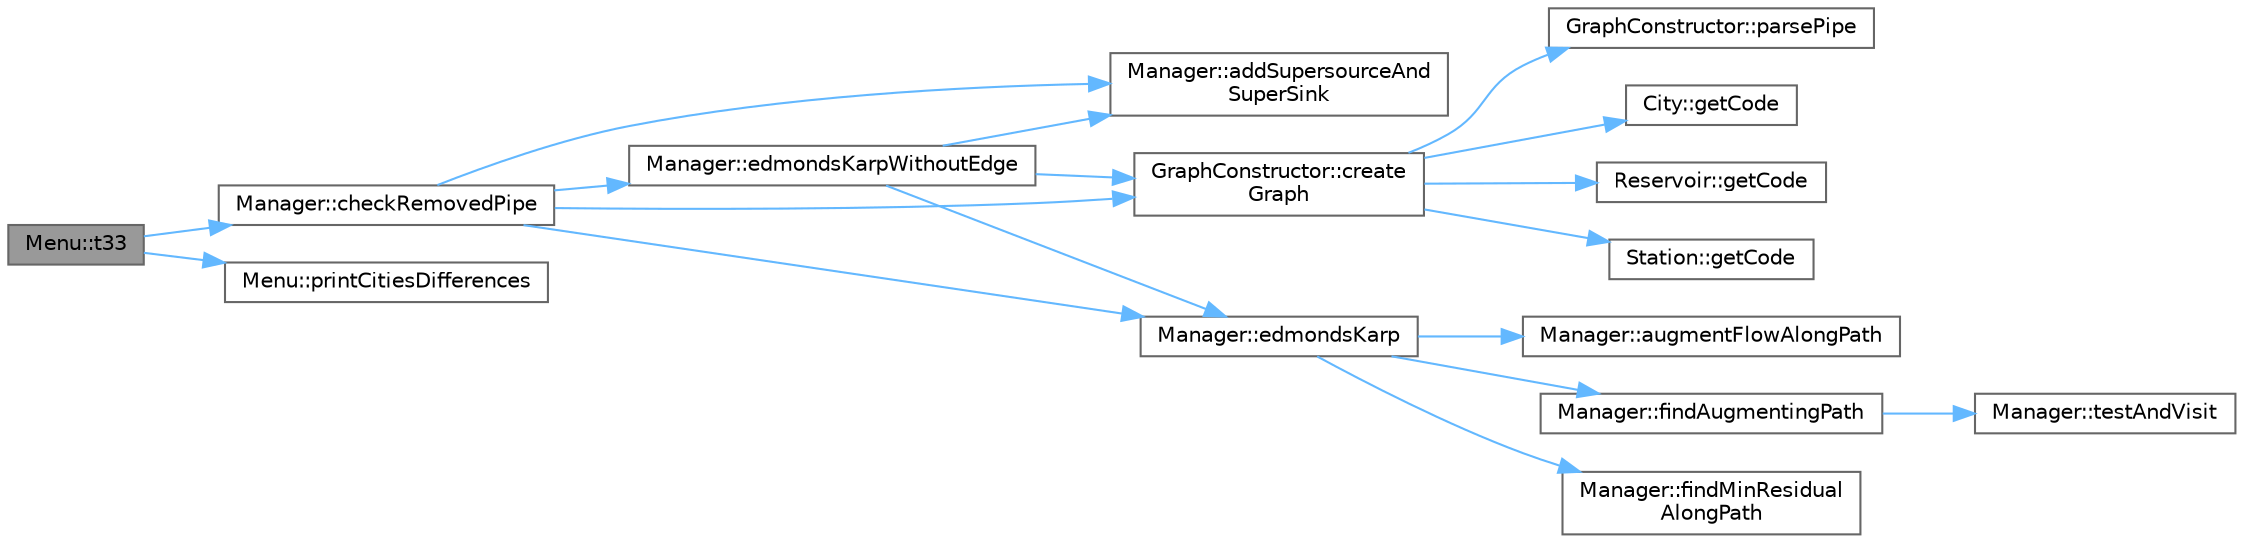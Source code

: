 digraph "Menu::t33"
{
 // LATEX_PDF_SIZE
  bgcolor="transparent";
  edge [fontname=Helvetica,fontsize=10,labelfontname=Helvetica,labelfontsize=10];
  node [fontname=Helvetica,fontsize=10,shape=box,height=0.2,width=0.4];
  rankdir="LR";
  Node1 [label="Menu::t33",height=0.2,width=0.4,color="gray40", fillcolor="grey60", style="filled", fontcolor="black",tooltip="Performs task T3.2."];
  Node1 -> Node2 [color="steelblue1",style="solid"];
  Node2 [label="Manager::checkRemovedPipe",height=0.2,width=0.4,color="grey40", fillcolor="white", style="filled",URL="$class_manager.html#aea133665b7816f418ce75bc97136388a",tooltip="Checks the differences between the total edmonds karp and the edmonds karp with a deactivate edge."];
  Node2 -> Node3 [color="steelblue1",style="solid"];
  Node3 [label="Manager::addSupersourceAnd\lSuperSink",height=0.2,width=0.4,color="grey40", fillcolor="white", style="filled",URL="$class_manager.html#a7e637a1045d3ec654d58c4dbfe688484",tooltip="Adds a supersource and supersink to the graph. Connects supersource to each reservoir...."];
  Node2 -> Node4 [color="steelblue1",style="solid"];
  Node4 [label="GraphConstructor::create\lGraph",height=0.2,width=0.4,color="grey40", fillcolor="white", style="filled",URL="$class_graph_constructor.html#adb7115eb34116290e3b6d4afdb39003a",tooltip="Creates a graph based on the provided data files."];
  Node4 -> Node5 [color="steelblue1",style="solid"];
  Node5 [label="City::getCode",height=0.2,width=0.4,color="grey40", fillcolor="white", style="filled",URL="$class_city.html#a16825c4047ba8d1d516e7c537a472dd4",tooltip=" "];
  Node4 -> Node6 [color="steelblue1",style="solid"];
  Node6 [label="Reservoir::getCode",height=0.2,width=0.4,color="grey40", fillcolor="white", style="filled",URL="$class_reservoir.html#ac643ed1efe410c6fb2478cc79c315dfe",tooltip="Getter for the code of the reservoir."];
  Node4 -> Node7 [color="steelblue1",style="solid"];
  Node7 [label="Station::getCode",height=0.2,width=0.4,color="grey40", fillcolor="white", style="filled",URL="$class_station.html#acfc25745a46db3a0726db3826f0ff769",tooltip="Getter for the code of the station."];
  Node4 -> Node8 [color="steelblue1",style="solid"];
  Node8 [label="GraphConstructor::parsePipe",height=0.2,width=0.4,color="grey40", fillcolor="white", style="filled",URL="$class_graph_constructor.html#add5afe87a17733add99ad0b111879c80",tooltip="Parses a line of input to extract pipe data."];
  Node2 -> Node9 [color="steelblue1",style="solid"];
  Node9 [label="Manager::edmondsKarp",height=0.2,width=0.4,color="grey40", fillcolor="white", style="filled",URL="$class_manager.html#a8848d3a6bf7b034bde022ffa2e79ab3d",tooltip="Applies the Edmonds-Karp algorithm to find maximum flow from a source to a target."];
  Node9 -> Node10 [color="steelblue1",style="solid"];
  Node10 [label="Manager::augmentFlowAlongPath",height=0.2,width=0.4,color="grey40", fillcolor="white", style="filled",URL="$class_manager.html#a4ebb315ef3933000a9db0c35b228ec67",tooltip="Augments flow along the augmenting path."];
  Node9 -> Node11 [color="steelblue1",style="solid"];
  Node11 [label="Manager::findAugmentingPath",height=0.2,width=0.4,color="grey40", fillcolor="white", style="filled",URL="$class_manager.html#a6a54798647865d63c64f970ae06590f4",tooltip="Finds an augmenting path in the graph using BFS."];
  Node11 -> Node12 [color="steelblue1",style="solid"];
  Node12 [label="Manager::testAndVisit",height=0.2,width=0.4,color="grey40", fillcolor="white", style="filled",URL="$class_manager.html#a85f990f3fd0076ff605468151b85a604",tooltip="Tests and visits a vertex during BFS traversal for finding augmenting paths."];
  Node9 -> Node13 [color="steelblue1",style="solid"];
  Node13 [label="Manager::findMinResidual\lAlongPath",height=0.2,width=0.4,color="grey40", fillcolor="white", style="filled",URL="$class_manager.html#a02275edbc972be15e9cf6d78dcdca993",tooltip="Finds the minimum residual capacity along the augmenting path."];
  Node2 -> Node14 [color="steelblue1",style="solid"];
  Node14 [label="Manager::edmondsKarpWithoutEdge",height=0.2,width=0.4,color="grey40", fillcolor="white", style="filled",URL="$class_manager.html#ae175b50711c6f6d6c02072981c1a9e3b",tooltip="Do the edmonds karp with a deactivated edge."];
  Node14 -> Node3 [color="steelblue1",style="solid"];
  Node14 -> Node4 [color="steelblue1",style="solid"];
  Node14 -> Node9 [color="steelblue1",style="solid"];
  Node1 -> Node15 [color="steelblue1",style="solid"];
  Node15 [label="Menu::printCitiesDifferences",height=0.2,width=0.4,color="grey40", fillcolor="white", style="filled",URL="$class_menu.html#a31a198d8442816a2fdfb01d442cb83c1",tooltip="Prints differences in cities."];
}
